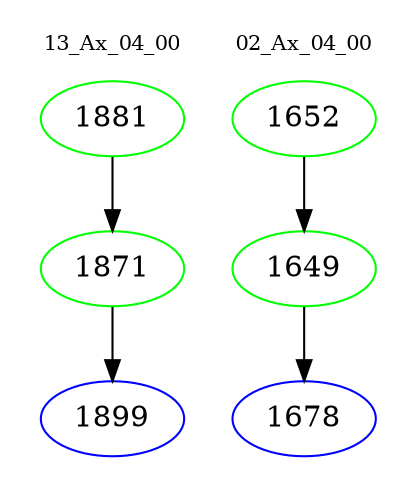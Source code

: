digraph{
subgraph cluster_0 {
color = white
label = "13_Ax_04_00";
fontsize=10;
T0_1881 [label="1881", color="green"]
T0_1881 -> T0_1871 [color="black"]
T0_1871 [label="1871", color="green"]
T0_1871 -> T0_1899 [color="black"]
T0_1899 [label="1899", color="blue"]
}
subgraph cluster_1 {
color = white
label = "02_Ax_04_00";
fontsize=10;
T1_1652 [label="1652", color="green"]
T1_1652 -> T1_1649 [color="black"]
T1_1649 [label="1649", color="green"]
T1_1649 -> T1_1678 [color="black"]
T1_1678 [label="1678", color="blue"]
}
}
